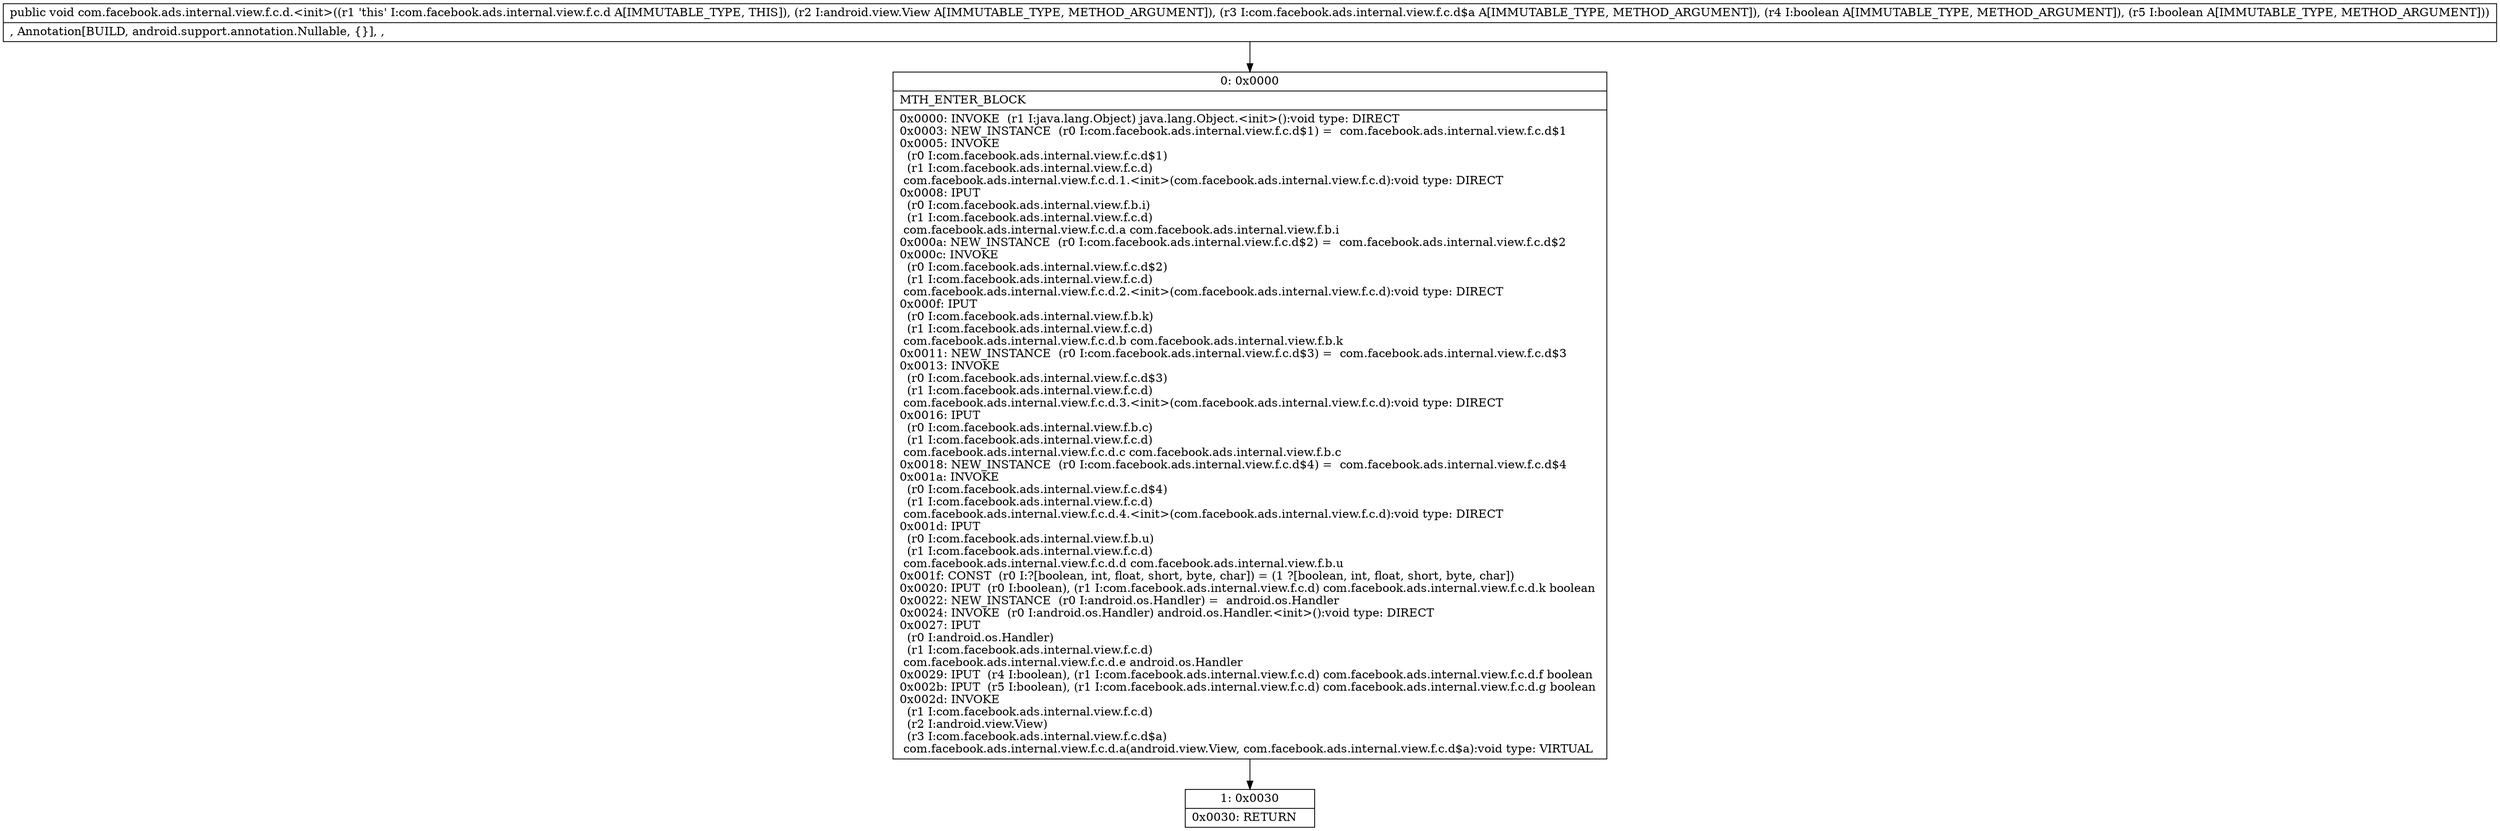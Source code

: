 digraph "CFG forcom.facebook.ads.internal.view.f.c.d.\<init\>(Landroid\/view\/View;Lcom\/facebook\/ads\/internal\/view\/f\/c\/d$a;ZZ)V" {
Node_0 [shape=record,label="{0\:\ 0x0000|MTH_ENTER_BLOCK\l|0x0000: INVOKE  (r1 I:java.lang.Object) java.lang.Object.\<init\>():void type: DIRECT \l0x0003: NEW_INSTANCE  (r0 I:com.facebook.ads.internal.view.f.c.d$1) =  com.facebook.ads.internal.view.f.c.d$1 \l0x0005: INVOKE  \l  (r0 I:com.facebook.ads.internal.view.f.c.d$1)\l  (r1 I:com.facebook.ads.internal.view.f.c.d)\l com.facebook.ads.internal.view.f.c.d.1.\<init\>(com.facebook.ads.internal.view.f.c.d):void type: DIRECT \l0x0008: IPUT  \l  (r0 I:com.facebook.ads.internal.view.f.b.i)\l  (r1 I:com.facebook.ads.internal.view.f.c.d)\l com.facebook.ads.internal.view.f.c.d.a com.facebook.ads.internal.view.f.b.i \l0x000a: NEW_INSTANCE  (r0 I:com.facebook.ads.internal.view.f.c.d$2) =  com.facebook.ads.internal.view.f.c.d$2 \l0x000c: INVOKE  \l  (r0 I:com.facebook.ads.internal.view.f.c.d$2)\l  (r1 I:com.facebook.ads.internal.view.f.c.d)\l com.facebook.ads.internal.view.f.c.d.2.\<init\>(com.facebook.ads.internal.view.f.c.d):void type: DIRECT \l0x000f: IPUT  \l  (r0 I:com.facebook.ads.internal.view.f.b.k)\l  (r1 I:com.facebook.ads.internal.view.f.c.d)\l com.facebook.ads.internal.view.f.c.d.b com.facebook.ads.internal.view.f.b.k \l0x0011: NEW_INSTANCE  (r0 I:com.facebook.ads.internal.view.f.c.d$3) =  com.facebook.ads.internal.view.f.c.d$3 \l0x0013: INVOKE  \l  (r0 I:com.facebook.ads.internal.view.f.c.d$3)\l  (r1 I:com.facebook.ads.internal.view.f.c.d)\l com.facebook.ads.internal.view.f.c.d.3.\<init\>(com.facebook.ads.internal.view.f.c.d):void type: DIRECT \l0x0016: IPUT  \l  (r0 I:com.facebook.ads.internal.view.f.b.c)\l  (r1 I:com.facebook.ads.internal.view.f.c.d)\l com.facebook.ads.internal.view.f.c.d.c com.facebook.ads.internal.view.f.b.c \l0x0018: NEW_INSTANCE  (r0 I:com.facebook.ads.internal.view.f.c.d$4) =  com.facebook.ads.internal.view.f.c.d$4 \l0x001a: INVOKE  \l  (r0 I:com.facebook.ads.internal.view.f.c.d$4)\l  (r1 I:com.facebook.ads.internal.view.f.c.d)\l com.facebook.ads.internal.view.f.c.d.4.\<init\>(com.facebook.ads.internal.view.f.c.d):void type: DIRECT \l0x001d: IPUT  \l  (r0 I:com.facebook.ads.internal.view.f.b.u)\l  (r1 I:com.facebook.ads.internal.view.f.c.d)\l com.facebook.ads.internal.view.f.c.d.d com.facebook.ads.internal.view.f.b.u \l0x001f: CONST  (r0 I:?[boolean, int, float, short, byte, char]) = (1 ?[boolean, int, float, short, byte, char]) \l0x0020: IPUT  (r0 I:boolean), (r1 I:com.facebook.ads.internal.view.f.c.d) com.facebook.ads.internal.view.f.c.d.k boolean \l0x0022: NEW_INSTANCE  (r0 I:android.os.Handler) =  android.os.Handler \l0x0024: INVOKE  (r0 I:android.os.Handler) android.os.Handler.\<init\>():void type: DIRECT \l0x0027: IPUT  \l  (r0 I:android.os.Handler)\l  (r1 I:com.facebook.ads.internal.view.f.c.d)\l com.facebook.ads.internal.view.f.c.d.e android.os.Handler \l0x0029: IPUT  (r4 I:boolean), (r1 I:com.facebook.ads.internal.view.f.c.d) com.facebook.ads.internal.view.f.c.d.f boolean \l0x002b: IPUT  (r5 I:boolean), (r1 I:com.facebook.ads.internal.view.f.c.d) com.facebook.ads.internal.view.f.c.d.g boolean \l0x002d: INVOKE  \l  (r1 I:com.facebook.ads.internal.view.f.c.d)\l  (r2 I:android.view.View)\l  (r3 I:com.facebook.ads.internal.view.f.c.d$a)\l com.facebook.ads.internal.view.f.c.d.a(android.view.View, com.facebook.ads.internal.view.f.c.d$a):void type: VIRTUAL \l}"];
Node_1 [shape=record,label="{1\:\ 0x0030|0x0030: RETURN   \l}"];
MethodNode[shape=record,label="{public void com.facebook.ads.internal.view.f.c.d.\<init\>((r1 'this' I:com.facebook.ads.internal.view.f.c.d A[IMMUTABLE_TYPE, THIS]), (r2 I:android.view.View A[IMMUTABLE_TYPE, METHOD_ARGUMENT]), (r3 I:com.facebook.ads.internal.view.f.c.d$a A[IMMUTABLE_TYPE, METHOD_ARGUMENT]), (r4 I:boolean A[IMMUTABLE_TYPE, METHOD_ARGUMENT]), (r5 I:boolean A[IMMUTABLE_TYPE, METHOD_ARGUMENT]))  | , Annotation[BUILD, android.support.annotation.Nullable, \{\}], , \l}"];
MethodNode -> Node_0;
Node_0 -> Node_1;
}

